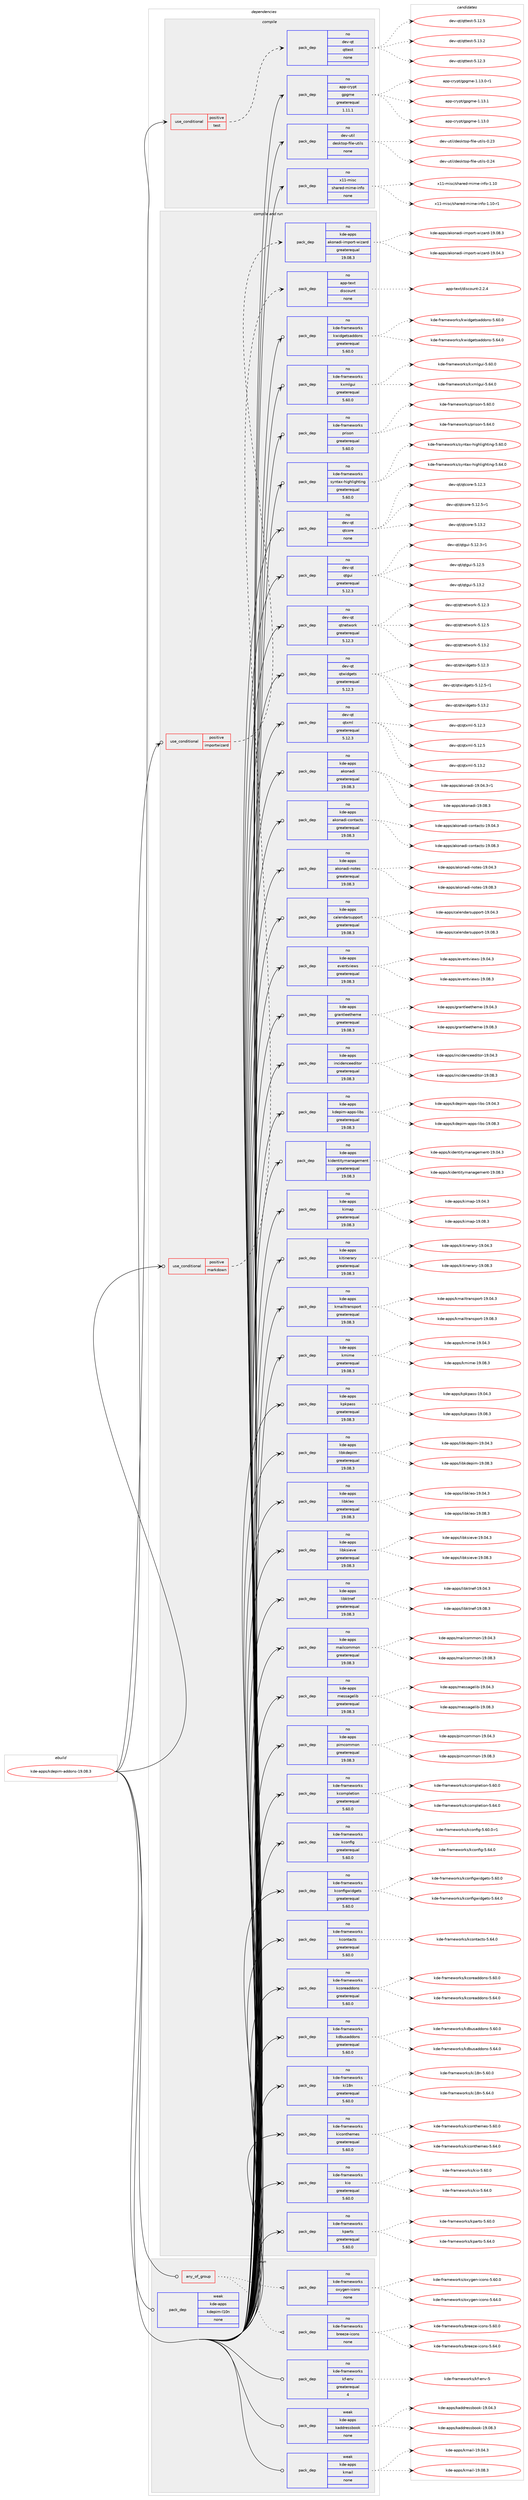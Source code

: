 digraph prolog {

# *************
# Graph options
# *************

newrank=true;
concentrate=true;
compound=true;
graph [rankdir=LR,fontname=Helvetica,fontsize=10,ranksep=1.5];#, ranksep=2.5, nodesep=0.2];
edge  [arrowhead=vee];
node  [fontname=Helvetica,fontsize=10];

# **********
# The ebuild
# **********

subgraph cluster_leftcol {
color=gray;
rank=same;
label=<<i>ebuild</i>>;
id [label="kde-apps/kdepim-addons-19.08.3", color=red, width=4, href="../kde-apps/kdepim-addons-19.08.3.svg"];
}

# ****************
# The dependencies
# ****************

subgraph cluster_midcol {
color=gray;
label=<<i>dependencies</i>>;
subgraph cluster_compile {
fillcolor="#eeeeee";
style=filled;
label=<<i>compile</i>>;
subgraph cond186612 {
dependency755382 [label=<<TABLE BORDER="0" CELLBORDER="1" CELLSPACING="0" CELLPADDING="4"><TR><TD ROWSPAN="3" CELLPADDING="10">use_conditional</TD></TR><TR><TD>positive</TD></TR><TR><TD>test</TD></TR></TABLE>>, shape=none, color=red];
subgraph pack555959 {
dependency755383 [label=<<TABLE BORDER="0" CELLBORDER="1" CELLSPACING="0" CELLPADDING="4" WIDTH="220"><TR><TD ROWSPAN="6" CELLPADDING="30">pack_dep</TD></TR><TR><TD WIDTH="110">no</TD></TR><TR><TD>dev-qt</TD></TR><TR><TD>qttest</TD></TR><TR><TD>none</TD></TR><TR><TD></TD></TR></TABLE>>, shape=none, color=blue];
}
dependency755382:e -> dependency755383:w [weight=20,style="dashed",arrowhead="vee"];
}
id:e -> dependency755382:w [weight=20,style="solid",arrowhead="vee"];
subgraph pack555960 {
dependency755384 [label=<<TABLE BORDER="0" CELLBORDER="1" CELLSPACING="0" CELLPADDING="4" WIDTH="220"><TR><TD ROWSPAN="6" CELLPADDING="30">pack_dep</TD></TR><TR><TD WIDTH="110">no</TD></TR><TR><TD>app-crypt</TD></TR><TR><TD>gpgme</TD></TR><TR><TD>greaterequal</TD></TR><TR><TD>1.11.1</TD></TR></TABLE>>, shape=none, color=blue];
}
id:e -> dependency755384:w [weight=20,style="solid",arrowhead="vee"];
subgraph pack555961 {
dependency755385 [label=<<TABLE BORDER="0" CELLBORDER="1" CELLSPACING="0" CELLPADDING="4" WIDTH="220"><TR><TD ROWSPAN="6" CELLPADDING="30">pack_dep</TD></TR><TR><TD WIDTH="110">no</TD></TR><TR><TD>dev-util</TD></TR><TR><TD>desktop-file-utils</TD></TR><TR><TD>none</TD></TR><TR><TD></TD></TR></TABLE>>, shape=none, color=blue];
}
id:e -> dependency755385:w [weight=20,style="solid",arrowhead="vee"];
subgraph pack555962 {
dependency755386 [label=<<TABLE BORDER="0" CELLBORDER="1" CELLSPACING="0" CELLPADDING="4" WIDTH="220"><TR><TD ROWSPAN="6" CELLPADDING="30">pack_dep</TD></TR><TR><TD WIDTH="110">no</TD></TR><TR><TD>x11-misc</TD></TR><TR><TD>shared-mime-info</TD></TR><TR><TD>none</TD></TR><TR><TD></TD></TR></TABLE>>, shape=none, color=blue];
}
id:e -> dependency755386:w [weight=20,style="solid",arrowhead="vee"];
}
subgraph cluster_compileandrun {
fillcolor="#eeeeee";
style=filled;
label=<<i>compile and run</i>>;
subgraph cond186613 {
dependency755387 [label=<<TABLE BORDER="0" CELLBORDER="1" CELLSPACING="0" CELLPADDING="4"><TR><TD ROWSPAN="3" CELLPADDING="10">use_conditional</TD></TR><TR><TD>positive</TD></TR><TR><TD>importwizard</TD></TR></TABLE>>, shape=none, color=red];
subgraph pack555963 {
dependency755388 [label=<<TABLE BORDER="0" CELLBORDER="1" CELLSPACING="0" CELLPADDING="4" WIDTH="220"><TR><TD ROWSPAN="6" CELLPADDING="30">pack_dep</TD></TR><TR><TD WIDTH="110">no</TD></TR><TR><TD>kde-apps</TD></TR><TR><TD>akonadi-import-wizard</TD></TR><TR><TD>greaterequal</TD></TR><TR><TD>19.08.3</TD></TR></TABLE>>, shape=none, color=blue];
}
dependency755387:e -> dependency755388:w [weight=20,style="dashed",arrowhead="vee"];
}
id:e -> dependency755387:w [weight=20,style="solid",arrowhead="odotvee"];
subgraph cond186614 {
dependency755389 [label=<<TABLE BORDER="0" CELLBORDER="1" CELLSPACING="0" CELLPADDING="4"><TR><TD ROWSPAN="3" CELLPADDING="10">use_conditional</TD></TR><TR><TD>positive</TD></TR><TR><TD>markdown</TD></TR></TABLE>>, shape=none, color=red];
subgraph pack555964 {
dependency755390 [label=<<TABLE BORDER="0" CELLBORDER="1" CELLSPACING="0" CELLPADDING="4" WIDTH="220"><TR><TD ROWSPAN="6" CELLPADDING="30">pack_dep</TD></TR><TR><TD WIDTH="110">no</TD></TR><TR><TD>app-text</TD></TR><TR><TD>discount</TD></TR><TR><TD>none</TD></TR><TR><TD></TD></TR></TABLE>>, shape=none, color=blue];
}
dependency755389:e -> dependency755390:w [weight=20,style="dashed",arrowhead="vee"];
}
id:e -> dependency755389:w [weight=20,style="solid",arrowhead="odotvee"];
subgraph pack555965 {
dependency755391 [label=<<TABLE BORDER="0" CELLBORDER="1" CELLSPACING="0" CELLPADDING="4" WIDTH="220"><TR><TD ROWSPAN="6" CELLPADDING="30">pack_dep</TD></TR><TR><TD WIDTH="110">no</TD></TR><TR><TD>dev-qt</TD></TR><TR><TD>qtcore</TD></TR><TR><TD>none</TD></TR><TR><TD></TD></TR></TABLE>>, shape=none, color=blue];
}
id:e -> dependency755391:w [weight=20,style="solid",arrowhead="odotvee"];
subgraph pack555966 {
dependency755392 [label=<<TABLE BORDER="0" CELLBORDER="1" CELLSPACING="0" CELLPADDING="4" WIDTH="220"><TR><TD ROWSPAN="6" CELLPADDING="30">pack_dep</TD></TR><TR><TD WIDTH="110">no</TD></TR><TR><TD>dev-qt</TD></TR><TR><TD>qtgui</TD></TR><TR><TD>greaterequal</TD></TR><TR><TD>5.12.3</TD></TR></TABLE>>, shape=none, color=blue];
}
id:e -> dependency755392:w [weight=20,style="solid",arrowhead="odotvee"];
subgraph pack555967 {
dependency755393 [label=<<TABLE BORDER="0" CELLBORDER="1" CELLSPACING="0" CELLPADDING="4" WIDTH="220"><TR><TD ROWSPAN="6" CELLPADDING="30">pack_dep</TD></TR><TR><TD WIDTH="110">no</TD></TR><TR><TD>dev-qt</TD></TR><TR><TD>qtnetwork</TD></TR><TR><TD>greaterequal</TD></TR><TR><TD>5.12.3</TD></TR></TABLE>>, shape=none, color=blue];
}
id:e -> dependency755393:w [weight=20,style="solid",arrowhead="odotvee"];
subgraph pack555968 {
dependency755394 [label=<<TABLE BORDER="0" CELLBORDER="1" CELLSPACING="0" CELLPADDING="4" WIDTH="220"><TR><TD ROWSPAN="6" CELLPADDING="30">pack_dep</TD></TR><TR><TD WIDTH="110">no</TD></TR><TR><TD>dev-qt</TD></TR><TR><TD>qtwidgets</TD></TR><TR><TD>greaterequal</TD></TR><TR><TD>5.12.3</TD></TR></TABLE>>, shape=none, color=blue];
}
id:e -> dependency755394:w [weight=20,style="solid",arrowhead="odotvee"];
subgraph pack555969 {
dependency755395 [label=<<TABLE BORDER="0" CELLBORDER="1" CELLSPACING="0" CELLPADDING="4" WIDTH="220"><TR><TD ROWSPAN="6" CELLPADDING="30">pack_dep</TD></TR><TR><TD WIDTH="110">no</TD></TR><TR><TD>dev-qt</TD></TR><TR><TD>qtxml</TD></TR><TR><TD>greaterequal</TD></TR><TR><TD>5.12.3</TD></TR></TABLE>>, shape=none, color=blue];
}
id:e -> dependency755395:w [weight=20,style="solid",arrowhead="odotvee"];
subgraph pack555970 {
dependency755396 [label=<<TABLE BORDER="0" CELLBORDER="1" CELLSPACING="0" CELLPADDING="4" WIDTH="220"><TR><TD ROWSPAN="6" CELLPADDING="30">pack_dep</TD></TR><TR><TD WIDTH="110">no</TD></TR><TR><TD>kde-apps</TD></TR><TR><TD>akonadi</TD></TR><TR><TD>greaterequal</TD></TR><TR><TD>19.08.3</TD></TR></TABLE>>, shape=none, color=blue];
}
id:e -> dependency755396:w [weight=20,style="solid",arrowhead="odotvee"];
subgraph pack555971 {
dependency755397 [label=<<TABLE BORDER="0" CELLBORDER="1" CELLSPACING="0" CELLPADDING="4" WIDTH="220"><TR><TD ROWSPAN="6" CELLPADDING="30">pack_dep</TD></TR><TR><TD WIDTH="110">no</TD></TR><TR><TD>kde-apps</TD></TR><TR><TD>akonadi-contacts</TD></TR><TR><TD>greaterequal</TD></TR><TR><TD>19.08.3</TD></TR></TABLE>>, shape=none, color=blue];
}
id:e -> dependency755397:w [weight=20,style="solid",arrowhead="odotvee"];
subgraph pack555972 {
dependency755398 [label=<<TABLE BORDER="0" CELLBORDER="1" CELLSPACING="0" CELLPADDING="4" WIDTH="220"><TR><TD ROWSPAN="6" CELLPADDING="30">pack_dep</TD></TR><TR><TD WIDTH="110">no</TD></TR><TR><TD>kde-apps</TD></TR><TR><TD>akonadi-notes</TD></TR><TR><TD>greaterequal</TD></TR><TR><TD>19.08.3</TD></TR></TABLE>>, shape=none, color=blue];
}
id:e -> dependency755398:w [weight=20,style="solid",arrowhead="odotvee"];
subgraph pack555973 {
dependency755399 [label=<<TABLE BORDER="0" CELLBORDER="1" CELLSPACING="0" CELLPADDING="4" WIDTH="220"><TR><TD ROWSPAN="6" CELLPADDING="30">pack_dep</TD></TR><TR><TD WIDTH="110">no</TD></TR><TR><TD>kde-apps</TD></TR><TR><TD>calendarsupport</TD></TR><TR><TD>greaterequal</TD></TR><TR><TD>19.08.3</TD></TR></TABLE>>, shape=none, color=blue];
}
id:e -> dependency755399:w [weight=20,style="solid",arrowhead="odotvee"];
subgraph pack555974 {
dependency755400 [label=<<TABLE BORDER="0" CELLBORDER="1" CELLSPACING="0" CELLPADDING="4" WIDTH="220"><TR><TD ROWSPAN="6" CELLPADDING="30">pack_dep</TD></TR><TR><TD WIDTH="110">no</TD></TR><TR><TD>kde-apps</TD></TR><TR><TD>eventviews</TD></TR><TR><TD>greaterequal</TD></TR><TR><TD>19.08.3</TD></TR></TABLE>>, shape=none, color=blue];
}
id:e -> dependency755400:w [weight=20,style="solid",arrowhead="odotvee"];
subgraph pack555975 {
dependency755401 [label=<<TABLE BORDER="0" CELLBORDER="1" CELLSPACING="0" CELLPADDING="4" WIDTH="220"><TR><TD ROWSPAN="6" CELLPADDING="30">pack_dep</TD></TR><TR><TD WIDTH="110">no</TD></TR><TR><TD>kde-apps</TD></TR><TR><TD>grantleetheme</TD></TR><TR><TD>greaterequal</TD></TR><TR><TD>19.08.3</TD></TR></TABLE>>, shape=none, color=blue];
}
id:e -> dependency755401:w [weight=20,style="solid",arrowhead="odotvee"];
subgraph pack555976 {
dependency755402 [label=<<TABLE BORDER="0" CELLBORDER="1" CELLSPACING="0" CELLPADDING="4" WIDTH="220"><TR><TD ROWSPAN="6" CELLPADDING="30">pack_dep</TD></TR><TR><TD WIDTH="110">no</TD></TR><TR><TD>kde-apps</TD></TR><TR><TD>incidenceeditor</TD></TR><TR><TD>greaterequal</TD></TR><TR><TD>19.08.3</TD></TR></TABLE>>, shape=none, color=blue];
}
id:e -> dependency755402:w [weight=20,style="solid",arrowhead="odotvee"];
subgraph pack555977 {
dependency755403 [label=<<TABLE BORDER="0" CELLBORDER="1" CELLSPACING="0" CELLPADDING="4" WIDTH="220"><TR><TD ROWSPAN="6" CELLPADDING="30">pack_dep</TD></TR><TR><TD WIDTH="110">no</TD></TR><TR><TD>kde-apps</TD></TR><TR><TD>kdepim-apps-libs</TD></TR><TR><TD>greaterequal</TD></TR><TR><TD>19.08.3</TD></TR></TABLE>>, shape=none, color=blue];
}
id:e -> dependency755403:w [weight=20,style="solid",arrowhead="odotvee"];
subgraph pack555978 {
dependency755404 [label=<<TABLE BORDER="0" CELLBORDER="1" CELLSPACING="0" CELLPADDING="4" WIDTH="220"><TR><TD ROWSPAN="6" CELLPADDING="30">pack_dep</TD></TR><TR><TD WIDTH="110">no</TD></TR><TR><TD>kde-apps</TD></TR><TR><TD>kidentitymanagement</TD></TR><TR><TD>greaterequal</TD></TR><TR><TD>19.08.3</TD></TR></TABLE>>, shape=none, color=blue];
}
id:e -> dependency755404:w [weight=20,style="solid",arrowhead="odotvee"];
subgraph pack555979 {
dependency755405 [label=<<TABLE BORDER="0" CELLBORDER="1" CELLSPACING="0" CELLPADDING="4" WIDTH="220"><TR><TD ROWSPAN="6" CELLPADDING="30">pack_dep</TD></TR><TR><TD WIDTH="110">no</TD></TR><TR><TD>kde-apps</TD></TR><TR><TD>kimap</TD></TR><TR><TD>greaterequal</TD></TR><TR><TD>19.08.3</TD></TR></TABLE>>, shape=none, color=blue];
}
id:e -> dependency755405:w [weight=20,style="solid",arrowhead="odotvee"];
subgraph pack555980 {
dependency755406 [label=<<TABLE BORDER="0" CELLBORDER="1" CELLSPACING="0" CELLPADDING="4" WIDTH="220"><TR><TD ROWSPAN="6" CELLPADDING="30">pack_dep</TD></TR><TR><TD WIDTH="110">no</TD></TR><TR><TD>kde-apps</TD></TR><TR><TD>kitinerary</TD></TR><TR><TD>greaterequal</TD></TR><TR><TD>19.08.3</TD></TR></TABLE>>, shape=none, color=blue];
}
id:e -> dependency755406:w [weight=20,style="solid",arrowhead="odotvee"];
subgraph pack555981 {
dependency755407 [label=<<TABLE BORDER="0" CELLBORDER="1" CELLSPACING="0" CELLPADDING="4" WIDTH="220"><TR><TD ROWSPAN="6" CELLPADDING="30">pack_dep</TD></TR><TR><TD WIDTH="110">no</TD></TR><TR><TD>kde-apps</TD></TR><TR><TD>kmailtransport</TD></TR><TR><TD>greaterequal</TD></TR><TR><TD>19.08.3</TD></TR></TABLE>>, shape=none, color=blue];
}
id:e -> dependency755407:w [weight=20,style="solid",arrowhead="odotvee"];
subgraph pack555982 {
dependency755408 [label=<<TABLE BORDER="0" CELLBORDER="1" CELLSPACING="0" CELLPADDING="4" WIDTH="220"><TR><TD ROWSPAN="6" CELLPADDING="30">pack_dep</TD></TR><TR><TD WIDTH="110">no</TD></TR><TR><TD>kde-apps</TD></TR><TR><TD>kmime</TD></TR><TR><TD>greaterequal</TD></TR><TR><TD>19.08.3</TD></TR></TABLE>>, shape=none, color=blue];
}
id:e -> dependency755408:w [weight=20,style="solid",arrowhead="odotvee"];
subgraph pack555983 {
dependency755409 [label=<<TABLE BORDER="0" CELLBORDER="1" CELLSPACING="0" CELLPADDING="4" WIDTH="220"><TR><TD ROWSPAN="6" CELLPADDING="30">pack_dep</TD></TR><TR><TD WIDTH="110">no</TD></TR><TR><TD>kde-apps</TD></TR><TR><TD>kpkpass</TD></TR><TR><TD>greaterequal</TD></TR><TR><TD>19.08.3</TD></TR></TABLE>>, shape=none, color=blue];
}
id:e -> dependency755409:w [weight=20,style="solid",arrowhead="odotvee"];
subgraph pack555984 {
dependency755410 [label=<<TABLE BORDER="0" CELLBORDER="1" CELLSPACING="0" CELLPADDING="4" WIDTH="220"><TR><TD ROWSPAN="6" CELLPADDING="30">pack_dep</TD></TR><TR><TD WIDTH="110">no</TD></TR><TR><TD>kde-apps</TD></TR><TR><TD>libkdepim</TD></TR><TR><TD>greaterequal</TD></TR><TR><TD>19.08.3</TD></TR></TABLE>>, shape=none, color=blue];
}
id:e -> dependency755410:w [weight=20,style="solid",arrowhead="odotvee"];
subgraph pack555985 {
dependency755411 [label=<<TABLE BORDER="0" CELLBORDER="1" CELLSPACING="0" CELLPADDING="4" WIDTH="220"><TR><TD ROWSPAN="6" CELLPADDING="30">pack_dep</TD></TR><TR><TD WIDTH="110">no</TD></TR><TR><TD>kde-apps</TD></TR><TR><TD>libkleo</TD></TR><TR><TD>greaterequal</TD></TR><TR><TD>19.08.3</TD></TR></TABLE>>, shape=none, color=blue];
}
id:e -> dependency755411:w [weight=20,style="solid",arrowhead="odotvee"];
subgraph pack555986 {
dependency755412 [label=<<TABLE BORDER="0" CELLBORDER="1" CELLSPACING="0" CELLPADDING="4" WIDTH="220"><TR><TD ROWSPAN="6" CELLPADDING="30">pack_dep</TD></TR><TR><TD WIDTH="110">no</TD></TR><TR><TD>kde-apps</TD></TR><TR><TD>libksieve</TD></TR><TR><TD>greaterequal</TD></TR><TR><TD>19.08.3</TD></TR></TABLE>>, shape=none, color=blue];
}
id:e -> dependency755412:w [weight=20,style="solid",arrowhead="odotvee"];
subgraph pack555987 {
dependency755413 [label=<<TABLE BORDER="0" CELLBORDER="1" CELLSPACING="0" CELLPADDING="4" WIDTH="220"><TR><TD ROWSPAN="6" CELLPADDING="30">pack_dep</TD></TR><TR><TD WIDTH="110">no</TD></TR><TR><TD>kde-apps</TD></TR><TR><TD>libktnef</TD></TR><TR><TD>greaterequal</TD></TR><TR><TD>19.08.3</TD></TR></TABLE>>, shape=none, color=blue];
}
id:e -> dependency755413:w [weight=20,style="solid",arrowhead="odotvee"];
subgraph pack555988 {
dependency755414 [label=<<TABLE BORDER="0" CELLBORDER="1" CELLSPACING="0" CELLPADDING="4" WIDTH="220"><TR><TD ROWSPAN="6" CELLPADDING="30">pack_dep</TD></TR><TR><TD WIDTH="110">no</TD></TR><TR><TD>kde-apps</TD></TR><TR><TD>mailcommon</TD></TR><TR><TD>greaterequal</TD></TR><TR><TD>19.08.3</TD></TR></TABLE>>, shape=none, color=blue];
}
id:e -> dependency755414:w [weight=20,style="solid",arrowhead="odotvee"];
subgraph pack555989 {
dependency755415 [label=<<TABLE BORDER="0" CELLBORDER="1" CELLSPACING="0" CELLPADDING="4" WIDTH="220"><TR><TD ROWSPAN="6" CELLPADDING="30">pack_dep</TD></TR><TR><TD WIDTH="110">no</TD></TR><TR><TD>kde-apps</TD></TR><TR><TD>messagelib</TD></TR><TR><TD>greaterequal</TD></TR><TR><TD>19.08.3</TD></TR></TABLE>>, shape=none, color=blue];
}
id:e -> dependency755415:w [weight=20,style="solid",arrowhead="odotvee"];
subgraph pack555990 {
dependency755416 [label=<<TABLE BORDER="0" CELLBORDER="1" CELLSPACING="0" CELLPADDING="4" WIDTH="220"><TR><TD ROWSPAN="6" CELLPADDING="30">pack_dep</TD></TR><TR><TD WIDTH="110">no</TD></TR><TR><TD>kde-apps</TD></TR><TR><TD>pimcommon</TD></TR><TR><TD>greaterequal</TD></TR><TR><TD>19.08.3</TD></TR></TABLE>>, shape=none, color=blue];
}
id:e -> dependency755416:w [weight=20,style="solid",arrowhead="odotvee"];
subgraph pack555991 {
dependency755417 [label=<<TABLE BORDER="0" CELLBORDER="1" CELLSPACING="0" CELLPADDING="4" WIDTH="220"><TR><TD ROWSPAN="6" CELLPADDING="30">pack_dep</TD></TR><TR><TD WIDTH="110">no</TD></TR><TR><TD>kde-frameworks</TD></TR><TR><TD>kcompletion</TD></TR><TR><TD>greaterequal</TD></TR><TR><TD>5.60.0</TD></TR></TABLE>>, shape=none, color=blue];
}
id:e -> dependency755417:w [weight=20,style="solid",arrowhead="odotvee"];
subgraph pack555992 {
dependency755418 [label=<<TABLE BORDER="0" CELLBORDER="1" CELLSPACING="0" CELLPADDING="4" WIDTH="220"><TR><TD ROWSPAN="6" CELLPADDING="30">pack_dep</TD></TR><TR><TD WIDTH="110">no</TD></TR><TR><TD>kde-frameworks</TD></TR><TR><TD>kconfig</TD></TR><TR><TD>greaterequal</TD></TR><TR><TD>5.60.0</TD></TR></TABLE>>, shape=none, color=blue];
}
id:e -> dependency755418:w [weight=20,style="solid",arrowhead="odotvee"];
subgraph pack555993 {
dependency755419 [label=<<TABLE BORDER="0" CELLBORDER="1" CELLSPACING="0" CELLPADDING="4" WIDTH="220"><TR><TD ROWSPAN="6" CELLPADDING="30">pack_dep</TD></TR><TR><TD WIDTH="110">no</TD></TR><TR><TD>kde-frameworks</TD></TR><TR><TD>kconfigwidgets</TD></TR><TR><TD>greaterequal</TD></TR><TR><TD>5.60.0</TD></TR></TABLE>>, shape=none, color=blue];
}
id:e -> dependency755419:w [weight=20,style="solid",arrowhead="odotvee"];
subgraph pack555994 {
dependency755420 [label=<<TABLE BORDER="0" CELLBORDER="1" CELLSPACING="0" CELLPADDING="4" WIDTH="220"><TR><TD ROWSPAN="6" CELLPADDING="30">pack_dep</TD></TR><TR><TD WIDTH="110">no</TD></TR><TR><TD>kde-frameworks</TD></TR><TR><TD>kcontacts</TD></TR><TR><TD>greaterequal</TD></TR><TR><TD>5.60.0</TD></TR></TABLE>>, shape=none, color=blue];
}
id:e -> dependency755420:w [weight=20,style="solid",arrowhead="odotvee"];
subgraph pack555995 {
dependency755421 [label=<<TABLE BORDER="0" CELLBORDER="1" CELLSPACING="0" CELLPADDING="4" WIDTH="220"><TR><TD ROWSPAN="6" CELLPADDING="30">pack_dep</TD></TR><TR><TD WIDTH="110">no</TD></TR><TR><TD>kde-frameworks</TD></TR><TR><TD>kcoreaddons</TD></TR><TR><TD>greaterequal</TD></TR><TR><TD>5.60.0</TD></TR></TABLE>>, shape=none, color=blue];
}
id:e -> dependency755421:w [weight=20,style="solid",arrowhead="odotvee"];
subgraph pack555996 {
dependency755422 [label=<<TABLE BORDER="0" CELLBORDER="1" CELLSPACING="0" CELLPADDING="4" WIDTH="220"><TR><TD ROWSPAN="6" CELLPADDING="30">pack_dep</TD></TR><TR><TD WIDTH="110">no</TD></TR><TR><TD>kde-frameworks</TD></TR><TR><TD>kdbusaddons</TD></TR><TR><TD>greaterequal</TD></TR><TR><TD>5.60.0</TD></TR></TABLE>>, shape=none, color=blue];
}
id:e -> dependency755422:w [weight=20,style="solid",arrowhead="odotvee"];
subgraph pack555997 {
dependency755423 [label=<<TABLE BORDER="0" CELLBORDER="1" CELLSPACING="0" CELLPADDING="4" WIDTH="220"><TR><TD ROWSPAN="6" CELLPADDING="30">pack_dep</TD></TR><TR><TD WIDTH="110">no</TD></TR><TR><TD>kde-frameworks</TD></TR><TR><TD>ki18n</TD></TR><TR><TD>greaterequal</TD></TR><TR><TD>5.60.0</TD></TR></TABLE>>, shape=none, color=blue];
}
id:e -> dependency755423:w [weight=20,style="solid",arrowhead="odotvee"];
subgraph pack555998 {
dependency755424 [label=<<TABLE BORDER="0" CELLBORDER="1" CELLSPACING="0" CELLPADDING="4" WIDTH="220"><TR><TD ROWSPAN="6" CELLPADDING="30">pack_dep</TD></TR><TR><TD WIDTH="110">no</TD></TR><TR><TD>kde-frameworks</TD></TR><TR><TD>kiconthemes</TD></TR><TR><TD>greaterequal</TD></TR><TR><TD>5.60.0</TD></TR></TABLE>>, shape=none, color=blue];
}
id:e -> dependency755424:w [weight=20,style="solid",arrowhead="odotvee"];
subgraph pack555999 {
dependency755425 [label=<<TABLE BORDER="0" CELLBORDER="1" CELLSPACING="0" CELLPADDING="4" WIDTH="220"><TR><TD ROWSPAN="6" CELLPADDING="30">pack_dep</TD></TR><TR><TD WIDTH="110">no</TD></TR><TR><TD>kde-frameworks</TD></TR><TR><TD>kio</TD></TR><TR><TD>greaterequal</TD></TR><TR><TD>5.60.0</TD></TR></TABLE>>, shape=none, color=blue];
}
id:e -> dependency755425:w [weight=20,style="solid",arrowhead="odotvee"];
subgraph pack556000 {
dependency755426 [label=<<TABLE BORDER="0" CELLBORDER="1" CELLSPACING="0" CELLPADDING="4" WIDTH="220"><TR><TD ROWSPAN="6" CELLPADDING="30">pack_dep</TD></TR><TR><TD WIDTH="110">no</TD></TR><TR><TD>kde-frameworks</TD></TR><TR><TD>kparts</TD></TR><TR><TD>greaterequal</TD></TR><TR><TD>5.60.0</TD></TR></TABLE>>, shape=none, color=blue];
}
id:e -> dependency755426:w [weight=20,style="solid",arrowhead="odotvee"];
subgraph pack556001 {
dependency755427 [label=<<TABLE BORDER="0" CELLBORDER="1" CELLSPACING="0" CELLPADDING="4" WIDTH="220"><TR><TD ROWSPAN="6" CELLPADDING="30">pack_dep</TD></TR><TR><TD WIDTH="110">no</TD></TR><TR><TD>kde-frameworks</TD></TR><TR><TD>kwidgetsaddons</TD></TR><TR><TD>greaterequal</TD></TR><TR><TD>5.60.0</TD></TR></TABLE>>, shape=none, color=blue];
}
id:e -> dependency755427:w [weight=20,style="solid",arrowhead="odotvee"];
subgraph pack556002 {
dependency755428 [label=<<TABLE BORDER="0" CELLBORDER="1" CELLSPACING="0" CELLPADDING="4" WIDTH="220"><TR><TD ROWSPAN="6" CELLPADDING="30">pack_dep</TD></TR><TR><TD WIDTH="110">no</TD></TR><TR><TD>kde-frameworks</TD></TR><TR><TD>kxmlgui</TD></TR><TR><TD>greaterequal</TD></TR><TR><TD>5.60.0</TD></TR></TABLE>>, shape=none, color=blue];
}
id:e -> dependency755428:w [weight=20,style="solid",arrowhead="odotvee"];
subgraph pack556003 {
dependency755429 [label=<<TABLE BORDER="0" CELLBORDER="1" CELLSPACING="0" CELLPADDING="4" WIDTH="220"><TR><TD ROWSPAN="6" CELLPADDING="30">pack_dep</TD></TR><TR><TD WIDTH="110">no</TD></TR><TR><TD>kde-frameworks</TD></TR><TR><TD>prison</TD></TR><TR><TD>greaterequal</TD></TR><TR><TD>5.60.0</TD></TR></TABLE>>, shape=none, color=blue];
}
id:e -> dependency755429:w [weight=20,style="solid",arrowhead="odotvee"];
subgraph pack556004 {
dependency755430 [label=<<TABLE BORDER="0" CELLBORDER="1" CELLSPACING="0" CELLPADDING="4" WIDTH="220"><TR><TD ROWSPAN="6" CELLPADDING="30">pack_dep</TD></TR><TR><TD WIDTH="110">no</TD></TR><TR><TD>kde-frameworks</TD></TR><TR><TD>syntax-highlighting</TD></TR><TR><TD>greaterequal</TD></TR><TR><TD>5.60.0</TD></TR></TABLE>>, shape=none, color=blue];
}
id:e -> dependency755430:w [weight=20,style="solid",arrowhead="odotvee"];
}
subgraph cluster_run {
fillcolor="#eeeeee";
style=filled;
label=<<i>run</i>>;
subgraph any12405 {
dependency755431 [label=<<TABLE BORDER="0" CELLBORDER="1" CELLSPACING="0" CELLPADDING="4"><TR><TD CELLPADDING="10">any_of_group</TD></TR></TABLE>>, shape=none, color=red];subgraph pack556005 {
dependency755432 [label=<<TABLE BORDER="0" CELLBORDER="1" CELLSPACING="0" CELLPADDING="4" WIDTH="220"><TR><TD ROWSPAN="6" CELLPADDING="30">pack_dep</TD></TR><TR><TD WIDTH="110">no</TD></TR><TR><TD>kde-frameworks</TD></TR><TR><TD>breeze-icons</TD></TR><TR><TD>none</TD></TR><TR><TD></TD></TR></TABLE>>, shape=none, color=blue];
}
dependency755431:e -> dependency755432:w [weight=20,style="dotted",arrowhead="oinv"];
subgraph pack556006 {
dependency755433 [label=<<TABLE BORDER="0" CELLBORDER="1" CELLSPACING="0" CELLPADDING="4" WIDTH="220"><TR><TD ROWSPAN="6" CELLPADDING="30">pack_dep</TD></TR><TR><TD WIDTH="110">no</TD></TR><TR><TD>kde-frameworks</TD></TR><TR><TD>oxygen-icons</TD></TR><TR><TD>none</TD></TR><TR><TD></TD></TR></TABLE>>, shape=none, color=blue];
}
dependency755431:e -> dependency755433:w [weight=20,style="dotted",arrowhead="oinv"];
}
id:e -> dependency755431:w [weight=20,style="solid",arrowhead="odot"];
subgraph pack556007 {
dependency755434 [label=<<TABLE BORDER="0" CELLBORDER="1" CELLSPACING="0" CELLPADDING="4" WIDTH="220"><TR><TD ROWSPAN="6" CELLPADDING="30">pack_dep</TD></TR><TR><TD WIDTH="110">no</TD></TR><TR><TD>kde-frameworks</TD></TR><TR><TD>kf-env</TD></TR><TR><TD>greaterequal</TD></TR><TR><TD>4</TD></TR></TABLE>>, shape=none, color=blue];
}
id:e -> dependency755434:w [weight=20,style="solid",arrowhead="odot"];
subgraph pack556008 {
dependency755435 [label=<<TABLE BORDER="0" CELLBORDER="1" CELLSPACING="0" CELLPADDING="4" WIDTH="220"><TR><TD ROWSPAN="6" CELLPADDING="30">pack_dep</TD></TR><TR><TD WIDTH="110">weak</TD></TR><TR><TD>kde-apps</TD></TR><TR><TD>kaddressbook</TD></TR><TR><TD>none</TD></TR><TR><TD></TD></TR></TABLE>>, shape=none, color=blue];
}
id:e -> dependency755435:w [weight=20,style="solid",arrowhead="odot"];
subgraph pack556009 {
dependency755436 [label=<<TABLE BORDER="0" CELLBORDER="1" CELLSPACING="0" CELLPADDING="4" WIDTH="220"><TR><TD ROWSPAN="6" CELLPADDING="30">pack_dep</TD></TR><TR><TD WIDTH="110">weak</TD></TR><TR><TD>kde-apps</TD></TR><TR><TD>kdepim-l10n</TD></TR><TR><TD>none</TD></TR><TR><TD></TD></TR></TABLE>>, shape=none, color=blue];
}
id:e -> dependency755436:w [weight=20,style="solid",arrowhead="odot"];
subgraph pack556010 {
dependency755437 [label=<<TABLE BORDER="0" CELLBORDER="1" CELLSPACING="0" CELLPADDING="4" WIDTH="220"><TR><TD ROWSPAN="6" CELLPADDING="30">pack_dep</TD></TR><TR><TD WIDTH="110">weak</TD></TR><TR><TD>kde-apps</TD></TR><TR><TD>kmail</TD></TR><TR><TD>none</TD></TR><TR><TD></TD></TR></TABLE>>, shape=none, color=blue];
}
id:e -> dependency755437:w [weight=20,style="solid",arrowhead="odot"];
}
}

# **************
# The candidates
# **************

subgraph cluster_choices {
rank=same;
color=gray;
label=<<i>candidates</i>>;

subgraph choice555959 {
color=black;
nodesep=1;
choice100101118451131164711311611610111511645534649504651 [label="dev-qt/qttest-5.12.3", color=red, width=4,href="../dev-qt/qttest-5.12.3.svg"];
choice100101118451131164711311611610111511645534649504653 [label="dev-qt/qttest-5.12.5", color=red, width=4,href="../dev-qt/qttest-5.12.5.svg"];
choice100101118451131164711311611610111511645534649514650 [label="dev-qt/qttest-5.13.2", color=red, width=4,href="../dev-qt/qttest-5.13.2.svg"];
dependency755383:e -> choice100101118451131164711311611610111511645534649504651:w [style=dotted,weight="100"];
dependency755383:e -> choice100101118451131164711311611610111511645534649504653:w [style=dotted,weight="100"];
dependency755383:e -> choice100101118451131164711311611610111511645534649514650:w [style=dotted,weight="100"];
}
subgraph choice555960 {
color=black;
nodesep=1;
choice9711211245991141211121164710311210310910145494649514648 [label="app-crypt/gpgme-1.13.0", color=red, width=4,href="../app-crypt/gpgme-1.13.0.svg"];
choice97112112459911412111211647103112103109101454946495146484511449 [label="app-crypt/gpgme-1.13.0-r1", color=red, width=4,href="../app-crypt/gpgme-1.13.0-r1.svg"];
choice9711211245991141211121164710311210310910145494649514649 [label="app-crypt/gpgme-1.13.1", color=red, width=4,href="../app-crypt/gpgme-1.13.1.svg"];
dependency755384:e -> choice9711211245991141211121164710311210310910145494649514648:w [style=dotted,weight="100"];
dependency755384:e -> choice97112112459911412111211647103112103109101454946495146484511449:w [style=dotted,weight="100"];
dependency755384:e -> choice9711211245991141211121164710311210310910145494649514649:w [style=dotted,weight="100"];
}
subgraph choice555961 {
color=black;
nodesep=1;
choice100101118451171161051084710010111510711611111245102105108101451171161051081154548465051 [label="dev-util/desktop-file-utils-0.23", color=red, width=4,href="../dev-util/desktop-file-utils-0.23.svg"];
choice100101118451171161051084710010111510711611111245102105108101451171161051081154548465052 [label="dev-util/desktop-file-utils-0.24", color=red, width=4,href="../dev-util/desktop-file-utils-0.24.svg"];
dependency755385:e -> choice100101118451171161051084710010111510711611111245102105108101451171161051081154548465051:w [style=dotted,weight="100"];
dependency755385:e -> choice100101118451171161051084710010111510711611111245102105108101451171161051081154548465052:w [style=dotted,weight="100"];
}
subgraph choice555962 {
color=black;
nodesep=1;
choice12049494510910511599471151049711410110045109105109101451051101021114549464948 [label="x11-misc/shared-mime-info-1.10", color=red, width=4,href="../x11-misc/shared-mime-info-1.10.svg"];
choice120494945109105115994711510497114101100451091051091014510511010211145494649484511449 [label="x11-misc/shared-mime-info-1.10-r1", color=red, width=4,href="../x11-misc/shared-mime-info-1.10-r1.svg"];
dependency755386:e -> choice12049494510910511599471151049711410110045109105109101451051101021114549464948:w [style=dotted,weight="100"];
dependency755386:e -> choice120494945109105115994711510497114101100451091051091014510511010211145494649484511449:w [style=dotted,weight="100"];
}
subgraph choice555963 {
color=black;
nodesep=1;
choice10710010145971121121154797107111110971001054510510911211111411645119105122971141004549574648524651 [label="kde-apps/akonadi-import-wizard-19.04.3", color=red, width=4,href="../kde-apps/akonadi-import-wizard-19.04.3.svg"];
choice10710010145971121121154797107111110971001054510510911211111411645119105122971141004549574648564651 [label="kde-apps/akonadi-import-wizard-19.08.3", color=red, width=4,href="../kde-apps/akonadi-import-wizard-19.08.3.svg"];
dependency755388:e -> choice10710010145971121121154797107111110971001054510510911211111411645119105122971141004549574648524651:w [style=dotted,weight="100"];
dependency755388:e -> choice10710010145971121121154797107111110971001054510510911211111411645119105122971141004549574648564651:w [style=dotted,weight="100"];
}
subgraph choice555964 {
color=black;
nodesep=1;
choice97112112451161011201164710010511599111117110116455046504652 [label="app-text/discount-2.2.4", color=red, width=4,href="../app-text/discount-2.2.4.svg"];
dependency755390:e -> choice97112112451161011201164710010511599111117110116455046504652:w [style=dotted,weight="100"];
}
subgraph choice555965 {
color=black;
nodesep=1;
choice10010111845113116471131169911111410145534649504651 [label="dev-qt/qtcore-5.12.3", color=red, width=4,href="../dev-qt/qtcore-5.12.3.svg"];
choice100101118451131164711311699111114101455346495046534511449 [label="dev-qt/qtcore-5.12.5-r1", color=red, width=4,href="../dev-qt/qtcore-5.12.5-r1.svg"];
choice10010111845113116471131169911111410145534649514650 [label="dev-qt/qtcore-5.13.2", color=red, width=4,href="../dev-qt/qtcore-5.13.2.svg"];
dependency755391:e -> choice10010111845113116471131169911111410145534649504651:w [style=dotted,weight="100"];
dependency755391:e -> choice100101118451131164711311699111114101455346495046534511449:w [style=dotted,weight="100"];
dependency755391:e -> choice10010111845113116471131169911111410145534649514650:w [style=dotted,weight="100"];
}
subgraph choice555966 {
color=black;
nodesep=1;
choice1001011184511311647113116103117105455346495046514511449 [label="dev-qt/qtgui-5.12.3-r1", color=red, width=4,href="../dev-qt/qtgui-5.12.3-r1.svg"];
choice100101118451131164711311610311710545534649504653 [label="dev-qt/qtgui-5.12.5", color=red, width=4,href="../dev-qt/qtgui-5.12.5.svg"];
choice100101118451131164711311610311710545534649514650 [label="dev-qt/qtgui-5.13.2", color=red, width=4,href="../dev-qt/qtgui-5.13.2.svg"];
dependency755392:e -> choice1001011184511311647113116103117105455346495046514511449:w [style=dotted,weight="100"];
dependency755392:e -> choice100101118451131164711311610311710545534649504653:w [style=dotted,weight="100"];
dependency755392:e -> choice100101118451131164711311610311710545534649514650:w [style=dotted,weight="100"];
}
subgraph choice555967 {
color=black;
nodesep=1;
choice100101118451131164711311611010111611911111410745534649504651 [label="dev-qt/qtnetwork-5.12.3", color=red, width=4,href="../dev-qt/qtnetwork-5.12.3.svg"];
choice100101118451131164711311611010111611911111410745534649504653 [label="dev-qt/qtnetwork-5.12.5", color=red, width=4,href="../dev-qt/qtnetwork-5.12.5.svg"];
choice100101118451131164711311611010111611911111410745534649514650 [label="dev-qt/qtnetwork-5.13.2", color=red, width=4,href="../dev-qt/qtnetwork-5.13.2.svg"];
dependency755393:e -> choice100101118451131164711311611010111611911111410745534649504651:w [style=dotted,weight="100"];
dependency755393:e -> choice100101118451131164711311611010111611911111410745534649504653:w [style=dotted,weight="100"];
dependency755393:e -> choice100101118451131164711311611010111611911111410745534649514650:w [style=dotted,weight="100"];
}
subgraph choice555968 {
color=black;
nodesep=1;
choice100101118451131164711311611910510010310111611545534649504651 [label="dev-qt/qtwidgets-5.12.3", color=red, width=4,href="../dev-qt/qtwidgets-5.12.3.svg"];
choice1001011184511311647113116119105100103101116115455346495046534511449 [label="dev-qt/qtwidgets-5.12.5-r1", color=red, width=4,href="../dev-qt/qtwidgets-5.12.5-r1.svg"];
choice100101118451131164711311611910510010310111611545534649514650 [label="dev-qt/qtwidgets-5.13.2", color=red, width=4,href="../dev-qt/qtwidgets-5.13.2.svg"];
dependency755394:e -> choice100101118451131164711311611910510010310111611545534649504651:w [style=dotted,weight="100"];
dependency755394:e -> choice1001011184511311647113116119105100103101116115455346495046534511449:w [style=dotted,weight="100"];
dependency755394:e -> choice100101118451131164711311611910510010310111611545534649514650:w [style=dotted,weight="100"];
}
subgraph choice555969 {
color=black;
nodesep=1;
choice100101118451131164711311612010910845534649504651 [label="dev-qt/qtxml-5.12.3", color=red, width=4,href="../dev-qt/qtxml-5.12.3.svg"];
choice100101118451131164711311612010910845534649504653 [label="dev-qt/qtxml-5.12.5", color=red, width=4,href="../dev-qt/qtxml-5.12.5.svg"];
choice100101118451131164711311612010910845534649514650 [label="dev-qt/qtxml-5.13.2", color=red, width=4,href="../dev-qt/qtxml-5.13.2.svg"];
dependency755395:e -> choice100101118451131164711311612010910845534649504651:w [style=dotted,weight="100"];
dependency755395:e -> choice100101118451131164711311612010910845534649504653:w [style=dotted,weight="100"];
dependency755395:e -> choice100101118451131164711311612010910845534649514650:w [style=dotted,weight="100"];
}
subgraph choice555970 {
color=black;
nodesep=1;
choice107100101459711211211547971071111109710010545495746485246514511449 [label="kde-apps/akonadi-19.04.3-r1", color=red, width=4,href="../kde-apps/akonadi-19.04.3-r1.svg"];
choice10710010145971121121154797107111110971001054549574648564651 [label="kde-apps/akonadi-19.08.3", color=red, width=4,href="../kde-apps/akonadi-19.08.3.svg"];
dependency755396:e -> choice107100101459711211211547971071111109710010545495746485246514511449:w [style=dotted,weight="100"];
dependency755396:e -> choice10710010145971121121154797107111110971001054549574648564651:w [style=dotted,weight="100"];
}
subgraph choice555971 {
color=black;
nodesep=1;
choice1071001014597112112115479710711111097100105459911111011697991161154549574648524651 [label="kde-apps/akonadi-contacts-19.04.3", color=red, width=4,href="../kde-apps/akonadi-contacts-19.04.3.svg"];
choice1071001014597112112115479710711111097100105459911111011697991161154549574648564651 [label="kde-apps/akonadi-contacts-19.08.3", color=red, width=4,href="../kde-apps/akonadi-contacts-19.08.3.svg"];
dependency755397:e -> choice1071001014597112112115479710711111097100105459911111011697991161154549574648524651:w [style=dotted,weight="100"];
dependency755397:e -> choice1071001014597112112115479710711111097100105459911111011697991161154549574648564651:w [style=dotted,weight="100"];
}
subgraph choice555972 {
color=black;
nodesep=1;
choice1071001014597112112115479710711111097100105451101111161011154549574648524651 [label="kde-apps/akonadi-notes-19.04.3", color=red, width=4,href="../kde-apps/akonadi-notes-19.04.3.svg"];
choice1071001014597112112115479710711111097100105451101111161011154549574648564651 [label="kde-apps/akonadi-notes-19.08.3", color=red, width=4,href="../kde-apps/akonadi-notes-19.08.3.svg"];
dependency755398:e -> choice1071001014597112112115479710711111097100105451101111161011154549574648524651:w [style=dotted,weight="100"];
dependency755398:e -> choice1071001014597112112115479710711111097100105451101111161011154549574648564651:w [style=dotted,weight="100"];
}
subgraph choice555973 {
color=black;
nodesep=1;
choice1071001014597112112115479997108101110100971141151171121121111141164549574648524651 [label="kde-apps/calendarsupport-19.04.3", color=red, width=4,href="../kde-apps/calendarsupport-19.04.3.svg"];
choice1071001014597112112115479997108101110100971141151171121121111141164549574648564651 [label="kde-apps/calendarsupport-19.08.3", color=red, width=4,href="../kde-apps/calendarsupport-19.08.3.svg"];
dependency755399:e -> choice1071001014597112112115479997108101110100971141151171121121111141164549574648524651:w [style=dotted,weight="100"];
dependency755399:e -> choice1071001014597112112115479997108101110100971141151171121121111141164549574648564651:w [style=dotted,weight="100"];
}
subgraph choice555974 {
color=black;
nodesep=1;
choice1071001014597112112115471011181011101161181051011191154549574648524651 [label="kde-apps/eventviews-19.04.3", color=red, width=4,href="../kde-apps/eventviews-19.04.3.svg"];
choice1071001014597112112115471011181011101161181051011191154549574648564651 [label="kde-apps/eventviews-19.08.3", color=red, width=4,href="../kde-apps/eventviews-19.08.3.svg"];
dependency755400:e -> choice1071001014597112112115471011181011101161181051011191154549574648524651:w [style=dotted,weight="100"];
dependency755400:e -> choice1071001014597112112115471011181011101161181051011191154549574648564651:w [style=dotted,weight="100"];
}
subgraph choice555975 {
color=black;
nodesep=1;
choice107100101459711211211547103114971101161081011011161041011091014549574648524651 [label="kde-apps/grantleetheme-19.04.3", color=red, width=4,href="../kde-apps/grantleetheme-19.04.3.svg"];
choice107100101459711211211547103114971101161081011011161041011091014549574648564651 [label="kde-apps/grantleetheme-19.08.3", color=red, width=4,href="../kde-apps/grantleetheme-19.08.3.svg"];
dependency755401:e -> choice107100101459711211211547103114971101161081011011161041011091014549574648524651:w [style=dotted,weight="100"];
dependency755401:e -> choice107100101459711211211547103114971101161081011011161041011091014549574648564651:w [style=dotted,weight="100"];
}
subgraph choice555976 {
color=black;
nodesep=1;
choice10710010145971121121154710511099105100101110991011011001051161111144549574648524651 [label="kde-apps/incidenceeditor-19.04.3", color=red, width=4,href="../kde-apps/incidenceeditor-19.04.3.svg"];
choice10710010145971121121154710511099105100101110991011011001051161111144549574648564651 [label="kde-apps/incidenceeditor-19.08.3", color=red, width=4,href="../kde-apps/incidenceeditor-19.08.3.svg"];
dependency755402:e -> choice10710010145971121121154710511099105100101110991011011001051161111144549574648524651:w [style=dotted,weight="100"];
dependency755402:e -> choice10710010145971121121154710511099105100101110991011011001051161111144549574648564651:w [style=dotted,weight="100"];
}
subgraph choice555977 {
color=black;
nodesep=1;
choice107100101459711211211547107100101112105109459711211211545108105981154549574648524651 [label="kde-apps/kdepim-apps-libs-19.04.3", color=red, width=4,href="../kde-apps/kdepim-apps-libs-19.04.3.svg"];
choice107100101459711211211547107100101112105109459711211211545108105981154549574648564651 [label="kde-apps/kdepim-apps-libs-19.08.3", color=red, width=4,href="../kde-apps/kdepim-apps-libs-19.08.3.svg"];
dependency755403:e -> choice107100101459711211211547107100101112105109459711211211545108105981154549574648524651:w [style=dotted,weight="100"];
dependency755403:e -> choice107100101459711211211547107100101112105109459711211211545108105981154549574648564651:w [style=dotted,weight="100"];
}
subgraph choice555978 {
color=black;
nodesep=1;
choice10710010145971121121154710710510010111011610511612110997110971031011091011101164549574648524651 [label="kde-apps/kidentitymanagement-19.04.3", color=red, width=4,href="../kde-apps/kidentitymanagement-19.04.3.svg"];
choice10710010145971121121154710710510010111011610511612110997110971031011091011101164549574648564651 [label="kde-apps/kidentitymanagement-19.08.3", color=red, width=4,href="../kde-apps/kidentitymanagement-19.08.3.svg"];
dependency755404:e -> choice10710010145971121121154710710510010111011610511612110997110971031011091011101164549574648524651:w [style=dotted,weight="100"];
dependency755404:e -> choice10710010145971121121154710710510010111011610511612110997110971031011091011101164549574648564651:w [style=dotted,weight="100"];
}
subgraph choice555979 {
color=black;
nodesep=1;
choice107100101459711211211547107105109971124549574648524651 [label="kde-apps/kimap-19.04.3", color=red, width=4,href="../kde-apps/kimap-19.04.3.svg"];
choice107100101459711211211547107105109971124549574648564651 [label="kde-apps/kimap-19.08.3", color=red, width=4,href="../kde-apps/kimap-19.08.3.svg"];
dependency755405:e -> choice107100101459711211211547107105109971124549574648524651:w [style=dotted,weight="100"];
dependency755405:e -> choice107100101459711211211547107105109971124549574648564651:w [style=dotted,weight="100"];
}
subgraph choice555980 {
color=black;
nodesep=1;
choice107100101459711211211547107105116105110101114971141214549574648524651 [label="kde-apps/kitinerary-19.04.3", color=red, width=4,href="../kde-apps/kitinerary-19.04.3.svg"];
choice107100101459711211211547107105116105110101114971141214549574648564651 [label="kde-apps/kitinerary-19.08.3", color=red, width=4,href="../kde-apps/kitinerary-19.08.3.svg"];
dependency755406:e -> choice107100101459711211211547107105116105110101114971141214549574648524651:w [style=dotted,weight="100"];
dependency755406:e -> choice107100101459711211211547107105116105110101114971141214549574648564651:w [style=dotted,weight="100"];
}
subgraph choice555981 {
color=black;
nodesep=1;
choice10710010145971121121154710710997105108116114971101151121111141164549574648524651 [label="kde-apps/kmailtransport-19.04.3", color=red, width=4,href="../kde-apps/kmailtransport-19.04.3.svg"];
choice10710010145971121121154710710997105108116114971101151121111141164549574648564651 [label="kde-apps/kmailtransport-19.08.3", color=red, width=4,href="../kde-apps/kmailtransport-19.08.3.svg"];
dependency755407:e -> choice10710010145971121121154710710997105108116114971101151121111141164549574648524651:w [style=dotted,weight="100"];
dependency755407:e -> choice10710010145971121121154710710997105108116114971101151121111141164549574648564651:w [style=dotted,weight="100"];
}
subgraph choice555982 {
color=black;
nodesep=1;
choice1071001014597112112115471071091051091014549574648524651 [label="kde-apps/kmime-19.04.3", color=red, width=4,href="../kde-apps/kmime-19.04.3.svg"];
choice1071001014597112112115471071091051091014549574648564651 [label="kde-apps/kmime-19.08.3", color=red, width=4,href="../kde-apps/kmime-19.08.3.svg"];
dependency755408:e -> choice1071001014597112112115471071091051091014549574648524651:w [style=dotted,weight="100"];
dependency755408:e -> choice1071001014597112112115471071091051091014549574648564651:w [style=dotted,weight="100"];
}
subgraph choice555983 {
color=black;
nodesep=1;
choice107100101459711211211547107112107112971151154549574648524651 [label="kde-apps/kpkpass-19.04.3", color=red, width=4,href="../kde-apps/kpkpass-19.04.3.svg"];
choice107100101459711211211547107112107112971151154549574648564651 [label="kde-apps/kpkpass-19.08.3", color=red, width=4,href="../kde-apps/kpkpass-19.08.3.svg"];
dependency755409:e -> choice107100101459711211211547107112107112971151154549574648524651:w [style=dotted,weight="100"];
dependency755409:e -> choice107100101459711211211547107112107112971151154549574648564651:w [style=dotted,weight="100"];
}
subgraph choice555984 {
color=black;
nodesep=1;
choice107100101459711211211547108105981071001011121051094549574648524651 [label="kde-apps/libkdepim-19.04.3", color=red, width=4,href="../kde-apps/libkdepim-19.04.3.svg"];
choice107100101459711211211547108105981071001011121051094549574648564651 [label="kde-apps/libkdepim-19.08.3", color=red, width=4,href="../kde-apps/libkdepim-19.08.3.svg"];
dependency755410:e -> choice107100101459711211211547108105981071001011121051094549574648524651:w [style=dotted,weight="100"];
dependency755410:e -> choice107100101459711211211547108105981071001011121051094549574648564651:w [style=dotted,weight="100"];
}
subgraph choice555985 {
color=black;
nodesep=1;
choice107100101459711211211547108105981071081011114549574648524651 [label="kde-apps/libkleo-19.04.3", color=red, width=4,href="../kde-apps/libkleo-19.04.3.svg"];
choice107100101459711211211547108105981071081011114549574648564651 [label="kde-apps/libkleo-19.08.3", color=red, width=4,href="../kde-apps/libkleo-19.08.3.svg"];
dependency755411:e -> choice107100101459711211211547108105981071081011114549574648524651:w [style=dotted,weight="100"];
dependency755411:e -> choice107100101459711211211547108105981071081011114549574648564651:w [style=dotted,weight="100"];
}
subgraph choice555986 {
color=black;
nodesep=1;
choice107100101459711211211547108105981071151051011181014549574648524651 [label="kde-apps/libksieve-19.04.3", color=red, width=4,href="../kde-apps/libksieve-19.04.3.svg"];
choice107100101459711211211547108105981071151051011181014549574648564651 [label="kde-apps/libksieve-19.08.3", color=red, width=4,href="../kde-apps/libksieve-19.08.3.svg"];
dependency755412:e -> choice107100101459711211211547108105981071151051011181014549574648524651:w [style=dotted,weight="100"];
dependency755412:e -> choice107100101459711211211547108105981071151051011181014549574648564651:w [style=dotted,weight="100"];
}
subgraph choice555987 {
color=black;
nodesep=1;
choice107100101459711211211547108105981071161101011024549574648524651 [label="kde-apps/libktnef-19.04.3", color=red, width=4,href="../kde-apps/libktnef-19.04.3.svg"];
choice107100101459711211211547108105981071161101011024549574648564651 [label="kde-apps/libktnef-19.08.3", color=red, width=4,href="../kde-apps/libktnef-19.08.3.svg"];
dependency755413:e -> choice107100101459711211211547108105981071161101011024549574648524651:w [style=dotted,weight="100"];
dependency755413:e -> choice107100101459711211211547108105981071161101011024549574648564651:w [style=dotted,weight="100"];
}
subgraph choice555988 {
color=black;
nodesep=1;
choice10710010145971121121154710997105108991111091091111104549574648524651 [label="kde-apps/mailcommon-19.04.3", color=red, width=4,href="../kde-apps/mailcommon-19.04.3.svg"];
choice10710010145971121121154710997105108991111091091111104549574648564651 [label="kde-apps/mailcommon-19.08.3", color=red, width=4,href="../kde-apps/mailcommon-19.08.3.svg"];
dependency755414:e -> choice10710010145971121121154710997105108991111091091111104549574648524651:w [style=dotted,weight="100"];
dependency755414:e -> choice10710010145971121121154710997105108991111091091111104549574648564651:w [style=dotted,weight="100"];
}
subgraph choice555989 {
color=black;
nodesep=1;
choice10710010145971121121154710910111511597103101108105984549574648524651 [label="kde-apps/messagelib-19.04.3", color=red, width=4,href="../kde-apps/messagelib-19.04.3.svg"];
choice10710010145971121121154710910111511597103101108105984549574648564651 [label="kde-apps/messagelib-19.08.3", color=red, width=4,href="../kde-apps/messagelib-19.08.3.svg"];
dependency755415:e -> choice10710010145971121121154710910111511597103101108105984549574648524651:w [style=dotted,weight="100"];
dependency755415:e -> choice10710010145971121121154710910111511597103101108105984549574648564651:w [style=dotted,weight="100"];
}
subgraph choice555990 {
color=black;
nodesep=1;
choice107100101459711211211547112105109991111091091111104549574648524651 [label="kde-apps/pimcommon-19.04.3", color=red, width=4,href="../kde-apps/pimcommon-19.04.3.svg"];
choice107100101459711211211547112105109991111091091111104549574648564651 [label="kde-apps/pimcommon-19.08.3", color=red, width=4,href="../kde-apps/pimcommon-19.08.3.svg"];
dependency755416:e -> choice107100101459711211211547112105109991111091091111104549574648524651:w [style=dotted,weight="100"];
dependency755416:e -> choice107100101459711211211547112105109991111091091111104549574648564651:w [style=dotted,weight="100"];
}
subgraph choice555991 {
color=black;
nodesep=1;
choice1071001014510211497109101119111114107115471079911110911210810111610511111045534654484648 [label="kde-frameworks/kcompletion-5.60.0", color=red, width=4,href="../kde-frameworks/kcompletion-5.60.0.svg"];
choice1071001014510211497109101119111114107115471079911110911210810111610511111045534654524648 [label="kde-frameworks/kcompletion-5.64.0", color=red, width=4,href="../kde-frameworks/kcompletion-5.64.0.svg"];
dependency755417:e -> choice1071001014510211497109101119111114107115471079911110911210810111610511111045534654484648:w [style=dotted,weight="100"];
dependency755417:e -> choice1071001014510211497109101119111114107115471079911110911210810111610511111045534654524648:w [style=dotted,weight="100"];
}
subgraph choice555992 {
color=black;
nodesep=1;
choice10710010145102114971091011191111141071154710799111110102105103455346544846484511449 [label="kde-frameworks/kconfig-5.60.0-r1", color=red, width=4,href="../kde-frameworks/kconfig-5.60.0-r1.svg"];
choice1071001014510211497109101119111114107115471079911111010210510345534654524648 [label="kde-frameworks/kconfig-5.64.0", color=red, width=4,href="../kde-frameworks/kconfig-5.64.0.svg"];
dependency755418:e -> choice10710010145102114971091011191111141071154710799111110102105103455346544846484511449:w [style=dotted,weight="100"];
dependency755418:e -> choice1071001014510211497109101119111114107115471079911111010210510345534654524648:w [style=dotted,weight="100"];
}
subgraph choice555993 {
color=black;
nodesep=1;
choice1071001014510211497109101119111114107115471079911111010210510311910510010310111611545534654484648 [label="kde-frameworks/kconfigwidgets-5.60.0", color=red, width=4,href="../kde-frameworks/kconfigwidgets-5.60.0.svg"];
choice1071001014510211497109101119111114107115471079911111010210510311910510010310111611545534654524648 [label="kde-frameworks/kconfigwidgets-5.64.0", color=red, width=4,href="../kde-frameworks/kconfigwidgets-5.64.0.svg"];
dependency755419:e -> choice1071001014510211497109101119111114107115471079911111010210510311910510010310111611545534654484648:w [style=dotted,weight="100"];
dependency755419:e -> choice1071001014510211497109101119111114107115471079911111010210510311910510010310111611545534654524648:w [style=dotted,weight="100"];
}
subgraph choice555994 {
color=black;
nodesep=1;
choice10710010145102114971091011191111141071154710799111110116979911611545534654524648 [label="kde-frameworks/kcontacts-5.64.0", color=red, width=4,href="../kde-frameworks/kcontacts-5.64.0.svg"];
dependency755420:e -> choice10710010145102114971091011191111141071154710799111110116979911611545534654524648:w [style=dotted,weight="100"];
}
subgraph choice555995 {
color=black;
nodesep=1;
choice107100101451021149710910111911111410711547107991111141019710010011111011545534654484648 [label="kde-frameworks/kcoreaddons-5.60.0", color=red, width=4,href="../kde-frameworks/kcoreaddons-5.60.0.svg"];
choice107100101451021149710910111911111410711547107991111141019710010011111011545534654524648 [label="kde-frameworks/kcoreaddons-5.64.0", color=red, width=4,href="../kde-frameworks/kcoreaddons-5.64.0.svg"];
dependency755421:e -> choice107100101451021149710910111911111410711547107991111141019710010011111011545534654484648:w [style=dotted,weight="100"];
dependency755421:e -> choice107100101451021149710910111911111410711547107991111141019710010011111011545534654524648:w [style=dotted,weight="100"];
}
subgraph choice555996 {
color=black;
nodesep=1;
choice107100101451021149710910111911111410711547107100981171159710010011111011545534654484648 [label="kde-frameworks/kdbusaddons-5.60.0", color=red, width=4,href="../kde-frameworks/kdbusaddons-5.60.0.svg"];
choice107100101451021149710910111911111410711547107100981171159710010011111011545534654524648 [label="kde-frameworks/kdbusaddons-5.64.0", color=red, width=4,href="../kde-frameworks/kdbusaddons-5.64.0.svg"];
dependency755422:e -> choice107100101451021149710910111911111410711547107100981171159710010011111011545534654484648:w [style=dotted,weight="100"];
dependency755422:e -> choice107100101451021149710910111911111410711547107100981171159710010011111011545534654524648:w [style=dotted,weight="100"];
}
subgraph choice555997 {
color=black;
nodesep=1;
choice107100101451021149710910111911111410711547107105495611045534654484648 [label="kde-frameworks/ki18n-5.60.0", color=red, width=4,href="../kde-frameworks/ki18n-5.60.0.svg"];
choice107100101451021149710910111911111410711547107105495611045534654524648 [label="kde-frameworks/ki18n-5.64.0", color=red, width=4,href="../kde-frameworks/ki18n-5.64.0.svg"];
dependency755423:e -> choice107100101451021149710910111911111410711547107105495611045534654484648:w [style=dotted,weight="100"];
dependency755423:e -> choice107100101451021149710910111911111410711547107105495611045534654524648:w [style=dotted,weight="100"];
}
subgraph choice555998 {
color=black;
nodesep=1;
choice1071001014510211497109101119111114107115471071059911111011610410110910111545534654484648 [label="kde-frameworks/kiconthemes-5.60.0", color=red, width=4,href="../kde-frameworks/kiconthemes-5.60.0.svg"];
choice1071001014510211497109101119111114107115471071059911111011610410110910111545534654524648 [label="kde-frameworks/kiconthemes-5.64.0", color=red, width=4,href="../kde-frameworks/kiconthemes-5.64.0.svg"];
dependency755424:e -> choice1071001014510211497109101119111114107115471071059911111011610410110910111545534654484648:w [style=dotted,weight="100"];
dependency755424:e -> choice1071001014510211497109101119111114107115471071059911111011610410110910111545534654524648:w [style=dotted,weight="100"];
}
subgraph choice555999 {
color=black;
nodesep=1;
choice10710010145102114971091011191111141071154710710511145534654484648 [label="kde-frameworks/kio-5.60.0", color=red, width=4,href="../kde-frameworks/kio-5.60.0.svg"];
choice10710010145102114971091011191111141071154710710511145534654524648 [label="kde-frameworks/kio-5.64.0", color=red, width=4,href="../kde-frameworks/kio-5.64.0.svg"];
dependency755425:e -> choice10710010145102114971091011191111141071154710710511145534654484648:w [style=dotted,weight="100"];
dependency755425:e -> choice10710010145102114971091011191111141071154710710511145534654524648:w [style=dotted,weight="100"];
}
subgraph choice556000 {
color=black;
nodesep=1;
choice1071001014510211497109101119111114107115471071129711411611545534654484648 [label="kde-frameworks/kparts-5.60.0", color=red, width=4,href="../kde-frameworks/kparts-5.60.0.svg"];
choice1071001014510211497109101119111114107115471071129711411611545534654524648 [label="kde-frameworks/kparts-5.64.0", color=red, width=4,href="../kde-frameworks/kparts-5.64.0.svg"];
dependency755426:e -> choice1071001014510211497109101119111114107115471071129711411611545534654484648:w [style=dotted,weight="100"];
dependency755426:e -> choice1071001014510211497109101119111114107115471071129711411611545534654524648:w [style=dotted,weight="100"];
}
subgraph choice556001 {
color=black;
nodesep=1;
choice1071001014510211497109101119111114107115471071191051001031011161159710010011111011545534654484648 [label="kde-frameworks/kwidgetsaddons-5.60.0", color=red, width=4,href="../kde-frameworks/kwidgetsaddons-5.60.0.svg"];
choice1071001014510211497109101119111114107115471071191051001031011161159710010011111011545534654524648 [label="kde-frameworks/kwidgetsaddons-5.64.0", color=red, width=4,href="../kde-frameworks/kwidgetsaddons-5.64.0.svg"];
dependency755427:e -> choice1071001014510211497109101119111114107115471071191051001031011161159710010011111011545534654484648:w [style=dotted,weight="100"];
dependency755427:e -> choice1071001014510211497109101119111114107115471071191051001031011161159710010011111011545534654524648:w [style=dotted,weight="100"];
}
subgraph choice556002 {
color=black;
nodesep=1;
choice10710010145102114971091011191111141071154710712010910810311710545534654484648 [label="kde-frameworks/kxmlgui-5.60.0", color=red, width=4,href="../kde-frameworks/kxmlgui-5.60.0.svg"];
choice10710010145102114971091011191111141071154710712010910810311710545534654524648 [label="kde-frameworks/kxmlgui-5.64.0", color=red, width=4,href="../kde-frameworks/kxmlgui-5.64.0.svg"];
dependency755428:e -> choice10710010145102114971091011191111141071154710712010910810311710545534654484648:w [style=dotted,weight="100"];
dependency755428:e -> choice10710010145102114971091011191111141071154710712010910810311710545534654524648:w [style=dotted,weight="100"];
}
subgraph choice556003 {
color=black;
nodesep=1;
choice10710010145102114971091011191111141071154711211410511511111045534654484648 [label="kde-frameworks/prison-5.60.0", color=red, width=4,href="../kde-frameworks/prison-5.60.0.svg"];
choice10710010145102114971091011191111141071154711211410511511111045534654524648 [label="kde-frameworks/prison-5.64.0", color=red, width=4,href="../kde-frameworks/prison-5.64.0.svg"];
dependency755429:e -> choice10710010145102114971091011191111141071154711211410511511111045534654484648:w [style=dotted,weight="100"];
dependency755429:e -> choice10710010145102114971091011191111141071154711211410511511111045534654524648:w [style=dotted,weight="100"];
}
subgraph choice556004 {
color=black;
nodesep=1;
choice107100101451021149710910111911111410711547115121110116971204510410510310410810510310411610511010345534654484648 [label="kde-frameworks/syntax-highlighting-5.60.0", color=red, width=4,href="../kde-frameworks/syntax-highlighting-5.60.0.svg"];
choice107100101451021149710910111911111410711547115121110116971204510410510310410810510310411610511010345534654524648 [label="kde-frameworks/syntax-highlighting-5.64.0", color=red, width=4,href="../kde-frameworks/syntax-highlighting-5.64.0.svg"];
dependency755430:e -> choice107100101451021149710910111911111410711547115121110116971204510410510310410810510310411610511010345534654484648:w [style=dotted,weight="100"];
dependency755430:e -> choice107100101451021149710910111911111410711547115121110116971204510410510310410810510310411610511010345534654524648:w [style=dotted,weight="100"];
}
subgraph choice556005 {
color=black;
nodesep=1;
choice10710010145102114971091011191111141071154798114101101122101451059911111011545534654484648 [label="kde-frameworks/breeze-icons-5.60.0", color=red, width=4,href="../kde-frameworks/breeze-icons-5.60.0.svg"];
choice10710010145102114971091011191111141071154798114101101122101451059911111011545534654524648 [label="kde-frameworks/breeze-icons-5.64.0", color=red, width=4,href="../kde-frameworks/breeze-icons-5.64.0.svg"];
dependency755432:e -> choice10710010145102114971091011191111141071154798114101101122101451059911111011545534654484648:w [style=dotted,weight="100"];
dependency755432:e -> choice10710010145102114971091011191111141071154798114101101122101451059911111011545534654524648:w [style=dotted,weight="100"];
}
subgraph choice556006 {
color=black;
nodesep=1;
choice107100101451021149710910111911111410711547111120121103101110451059911111011545534654484648 [label="kde-frameworks/oxygen-icons-5.60.0", color=red, width=4,href="../kde-frameworks/oxygen-icons-5.60.0.svg"];
choice107100101451021149710910111911111410711547111120121103101110451059911111011545534654524648 [label="kde-frameworks/oxygen-icons-5.64.0", color=red, width=4,href="../kde-frameworks/oxygen-icons-5.64.0.svg"];
dependency755433:e -> choice107100101451021149710910111911111410711547111120121103101110451059911111011545534654484648:w [style=dotted,weight="100"];
dependency755433:e -> choice107100101451021149710910111911111410711547111120121103101110451059911111011545534654524648:w [style=dotted,weight="100"];
}
subgraph choice556007 {
color=black;
nodesep=1;
choice107100101451021149710910111911111410711547107102451011101184553 [label="kde-frameworks/kf-env-5", color=red, width=4,href="../kde-frameworks/kf-env-5.svg"];
dependency755434:e -> choice107100101451021149710910111911111410711547107102451011101184553:w [style=dotted,weight="100"];
}
subgraph choice556008 {
color=black;
nodesep=1;
choice10710010145971121121154710797100100114101115115981111111074549574648524651 [label="kde-apps/kaddressbook-19.04.3", color=red, width=4,href="../kde-apps/kaddressbook-19.04.3.svg"];
choice10710010145971121121154710797100100114101115115981111111074549574648564651 [label="kde-apps/kaddressbook-19.08.3", color=red, width=4,href="../kde-apps/kaddressbook-19.08.3.svg"];
dependency755435:e -> choice10710010145971121121154710797100100114101115115981111111074549574648524651:w [style=dotted,weight="100"];
dependency755435:e -> choice10710010145971121121154710797100100114101115115981111111074549574648564651:w [style=dotted,weight="100"];
}
subgraph choice556009 {
color=black;
nodesep=1;
}
subgraph choice556010 {
color=black;
nodesep=1;
choice107100101459711211211547107109971051084549574648524651 [label="kde-apps/kmail-19.04.3", color=red, width=4,href="../kde-apps/kmail-19.04.3.svg"];
choice107100101459711211211547107109971051084549574648564651 [label="kde-apps/kmail-19.08.3", color=red, width=4,href="../kde-apps/kmail-19.08.3.svg"];
dependency755437:e -> choice107100101459711211211547107109971051084549574648524651:w [style=dotted,weight="100"];
dependency755437:e -> choice107100101459711211211547107109971051084549574648564651:w [style=dotted,weight="100"];
}
}

}
